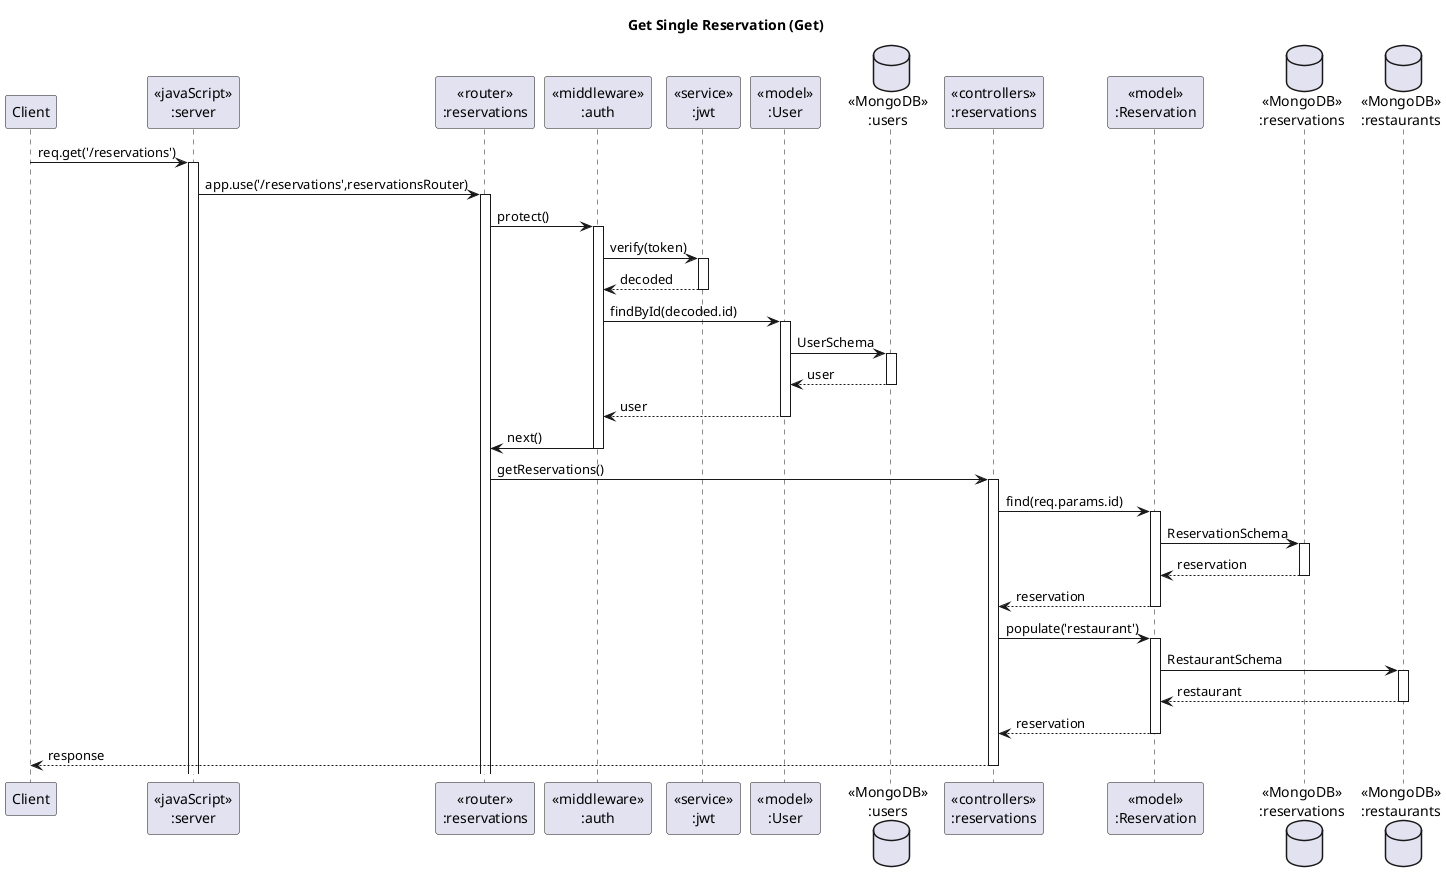 @startuml Get Single Reservation (Get)

' header Sameple VacQ Sequence Diagram
' footer Page %page% of %lastpage%
title "Get Single Reservation (Get)"

participant "Client" as client
participant "<<javaScript>>\n:server" as server
participant "<<router>>\n:reservations" as reservationsRouter
participant "<<middleware>>\n:auth" as authMiddleware
participant "<<service>>\n:jwt" as jwtService
participant "<<model>>\n:User" as userModel
database "<<MongoDB>>\n:users" as users
participant "<<controllers>>\n:reservations" as reservationsController
participant "<<model>>\n:Reservation" as reservationModel
database "<<MongoDB>>\n:reservations" as ReservationsDatabase
database "<<MongoDB>>\n:restaurants" as RestaurantsDatabase

client->server ++:req.get('/reservations')
server->reservationsRouter ++:app.use('/reservations',reservationsRouter)

reservationsRouter -> authMiddleware ++:protect()
authMiddleware -> jwtService ++:verify(token)
jwtService --> authMiddleware --:decoded
authMiddleware -> userModel ++:findById(decoded.id)
userModel -> users ++:UserSchema
users --> userModel --:user
userModel --> authMiddleware --:user
authMiddleware -> reservationsRouter --:next()

reservationsRouter -> reservationsController ++:getReservations()
reservationsController->reservationModel ++:find(req.params.id)
reservationModel ->ReservationsDatabase ++: ReservationSchema
ReservationsDatabase --> reservationModel --: reservation
reservationModel --> reservationsController --: reservation

reservationsController -> reservationModel ++: populate('restaurant')
reservationModel -> RestaurantsDatabase ++: RestaurantSchema
RestaurantsDatabase --> reservationModel --: restaurant
reservationModel --> reservationsController --: reservation
reservationsController-->client --:response
@enduml
